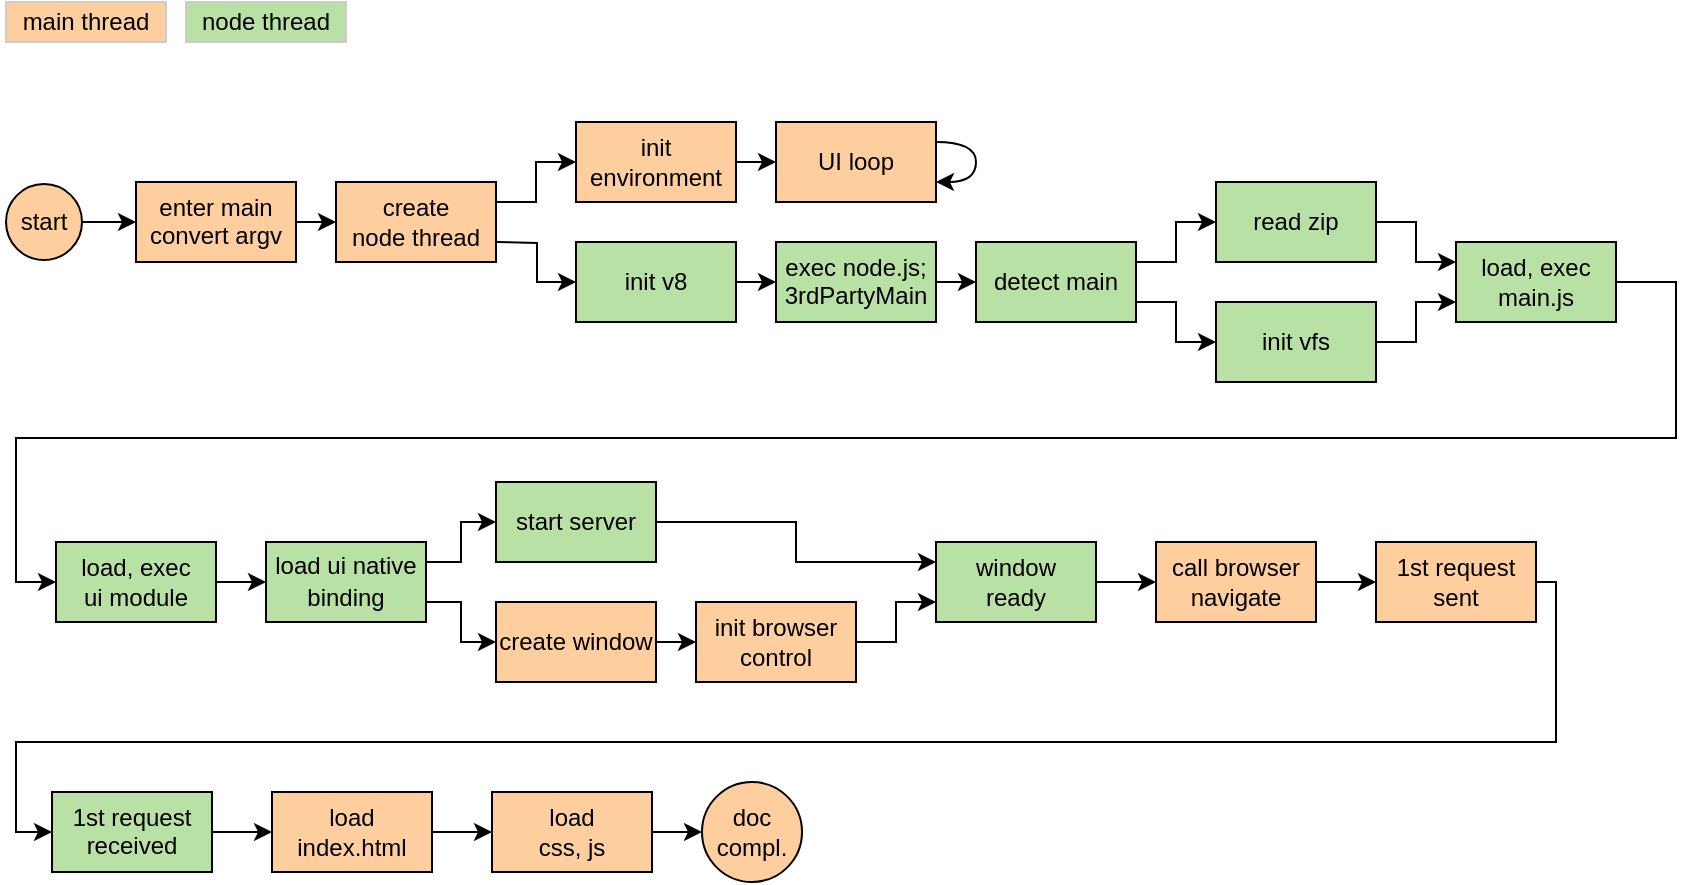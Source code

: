 <mxfile userAgent="Mozilla/5.0 (Windows NT 6.3; WOW64) AppleWebKit/537.36 (KHTML, like Gecko) Chrome/42.0.231.22 Safari/537.36" type="dropbox"><diagram><mxGraphModel dx="1018" dy="450" grid="1" gridSize="10" guides="1" tooltips="1" connect="1" fold="1" page="1" pageScale="1" pageWidth="1169" pageHeight="826" background="none" style="default-style2" math="0"><root><mxCell id="0"/><mxCell id="1" parent="0"/><mxCell id="2" value="enter main&lt;div&gt;&lt;span style=&quot;line-height: 1.26&quot;&gt;convert argv&lt;/span&gt;&lt;/div&gt;" style="whiteSpace=wrap;html=1;fillColor=#FFCE9F;strokeColor=#000000" parent="1" vertex="1"><mxGeometry x="120" y="130" width="80" height="40" as="geometry"/></mxCell><mxCell id="5" value="start" style="ellipse;whiteSpace=wrap;html=1;fillColor=#FFCE9F" parent="1" vertex="1"><mxGeometry x="55" y="131" width="38" height="38" as="geometry"/></mxCell><mxCell id="7" value="create&lt;div&gt;node thread&lt;/div&gt;" style="whiteSpace=wrap;html=1;fillColor=#FFCE9F;strokeColor=#000000" parent="1" vertex="1"><mxGeometry x="220" y="130" width="80" height="40" as="geometry"/></mxCell><mxCell id="12" value="init v8" style="whiteSpace=wrap;html=1;fillColor=#B9E0A5;strokeColor=#000000" parent="1" vertex="1"><mxGeometry x="340" y="160" width="80" height="40" as="geometry"/></mxCell><mxCell id="14" value="exec node.js;&lt;div&gt;&lt;span style=&quot;line-height: 1.26&quot;&gt;3rdPartyMain&lt;/span&gt;&lt;/div&gt;" style="whiteSpace=wrap;html=1;fillColor=#B9E0A5;strokeColor=#000000" parent="1" vertex="1"><mxGeometry x="440" y="160" width="80" height="40" as="geometry"/></mxCell><mxCell id="16" value="init vfs" style="whiteSpace=wrap;html=1;fillColor=#B9E0A5;strokeColor=#000000" parent="1" vertex="1"><mxGeometry x="660" y="190" width="80" height="40" as="geometry"/></mxCell><mxCell id="17" value="read zip" style="whiteSpace=wrap;html=1;fillColor=#B9E0A5;strokeColor=#000000" parent="1" vertex="1"><mxGeometry x="660" y="130" width="80" height="40" as="geometry"/></mxCell><mxCell id="18" value="detect main" style="whiteSpace=wrap;html=1;fillColor=#B9E0A5;strokeColor=#000000" parent="1" vertex="1"><mxGeometry x="540" y="160" width="80" height="40" as="geometry"/></mxCell><mxCell id="19" value="load, exec&lt;div&gt;main.js&lt;/div&gt;" style="whiteSpace=wrap;html=1;fillColor=#B9E0A5;strokeColor=#000000" parent="1" vertex="1"><mxGeometry x="780" y="160" width="80" height="40" as="geometry"/></mxCell><mxCell id="20" value="load, exec&lt;div&gt;ui module&lt;/div&gt;" style="whiteSpace=wrap;html=1;fillColor=#B9E0A5;strokeColor=#000000" parent="1" vertex="1"><mxGeometry x="80" y="310" width="80" height="40" as="geometry"/></mxCell><mxCell id="21" value="load&amp;nbsp;&lt;span style=&quot;line-height: 1.26&quot;&gt;ui native&lt;/span&gt;&lt;div&gt;&lt;span style=&quot;line-height: 1.26&quot;&gt;binding&lt;/span&gt;&lt;/div&gt;" style="whiteSpace=wrap;html=1;fillColor=#B9E0A5;strokeColor=#000000" parent="1" vertex="1"><mxGeometry x="185" y="310" width="80" height="40" as="geometry"/></mxCell><mxCell id="22" value="start server" style="whiteSpace=wrap;html=1;fillColor=#B9E0A5;strokeColor=#000000" parent="1" vertex="1"><mxGeometry x="300" y="280" width="80" height="40" as="geometry"/></mxCell><mxCell id="23" value="create window" style="whiteSpace=wrap;html=1;fillColor=#FFCE9F;strokeColor=#000000" parent="1" vertex="1"><mxGeometry x="300" y="340" width="80" height="40" as="geometry"/></mxCell><mxCell id="26" value="init browser control" style="whiteSpace=wrap;html=1;fillColor=#FFCE9F;strokeColor=#000000" parent="1" vertex="1"><mxGeometry x="400" y="340" width="80" height="40" as="geometry"/></mxCell><mxCell id="27" value="1st request&lt;div&gt;&lt;span style=&quot;line-height: 1.26&quot;&gt;received&lt;/span&gt;&lt;/div&gt;" style="whiteSpace=wrap;html=1;fillColor=#B9E0A5;strokeColor=#000000" parent="1" vertex="1"><mxGeometry x="78" y="435" width="80" height="40" as="geometry"/></mxCell><mxCell id="28" value="load&lt;div&gt;index.html&lt;/div&gt;" style="whiteSpace=wrap;html=1;fillColor=#FFCE9F;strokeColor=#000000" parent="1" vertex="1"><mxGeometry x="188" y="435" width="80" height="40" as="geometry"/></mxCell><mxCell id="33" style="edgeStyle=orthogonalEdgeStyle;rounded=0;html=1;exitX=1;exitY=0.5" parent="1" source="5" target="2" edge="1"><mxGeometry relative="1" as="geometry"/></mxCell><mxCell id="37" style="edgeStyle=orthogonalEdgeStyle;rounded=0;html=1;exitX=1;exitY=0.5;entryX=0;entryY=0.5" parent="1" source="2" target="7" edge="1"><mxGeometry relative="1" as="geometry"/></mxCell><mxCell id="41" style="edgeStyle=orthogonalEdgeStyle;rounded=0;html=1;exitX=1;exitY=0.5;entryX=0;entryY=0.5" parent="1" source="12" target="14" edge="1"><mxGeometry relative="1" as="geometry"/></mxCell><mxCell id="50" style="edgeStyle=orthogonalEdgeStyle;rounded=0;html=1;exitX=1;exitY=0.5;entryX=0;entryY=0.5" parent="1" source="19" target="20" edge="1"><mxGeometry relative="1" as="geometry"><mxPoint x="70" y="390" as="targetPoint"/><Array as="points"><mxPoint x="890" y="180"/><mxPoint x="890" y="258"/><mxPoint x="60" y="258"/><mxPoint x="60" y="330"/></Array></mxGeometry></mxCell><mxCell id="51" style="edgeStyle=orthogonalEdgeStyle;rounded=0;html=1;exitX=1;exitY=0.5;entryX=0;entryY=0.5" parent="1" source="20" target="21" edge="1"><mxGeometry relative="1" as="geometry"/></mxCell><mxCell id="59" style="edgeStyle=orthogonalEdgeStyle;rounded=0;html=1;exitX=1;exitY=0.5;entryX=0;entryY=0.5" parent="1" source="27" target="28" edge="1"><mxGeometry relative="1" as="geometry"/></mxCell><mxCell id="63" style="edgeStyle=orthogonalEdgeStyle;rounded=0;html=1;entryX=0;entryY=0.5" parent="1" target="12" edge="1"><mxGeometry relative="1" as="geometry"><mxPoint x="300" y="160" as="sourcePoint"/></mxGeometry></mxCell><mxCell id="65" value="main thread" style="whiteSpace=wrap;html=1;fillColor=#FFCE9F;strokeColor=#CCCCCC" parent="1" vertex="1"><mxGeometry x="55" y="40" width="80" height="20" as="geometry"/></mxCell><mxCell id="66" value="node thread" style="whiteSpace=wrap;html=1;fillColor=#B9E0A5;strokeColor=#CCCCCC" parent="1" vertex="1"><mxGeometry x="145" y="40" width="80" height="20" as="geometry"/></mxCell><mxCell id="71" value="doc&lt;div&gt;compl.&lt;/div&gt;" style="ellipse;whiteSpace=wrap;html=1;fillColor=#FFCE9F" parent="1" vertex="1"><mxGeometry x="403" y="430" width="50" height="50" as="geometry"/></mxCell><mxCell id="73" style="edgeStyle=orthogonalEdgeStyle;rounded=0;html=1;exitX=1;exitY=0.5;entryX=0;entryY=0.5" parent="1" source="23" target="26" edge="1"><mxGeometry relative="1" as="geometry"/></mxCell><mxCell id="78" value="UI loop" style="whiteSpace=wrap;html=1;fillColor=#FFCE9F;strokeColor=#000000" parent="1" vertex="1"><mxGeometry x="440" y="100" width="80" height="40" as="geometry"/></mxCell><mxCell id="79" value="init&lt;div&gt;environment&lt;/div&gt;" style="whiteSpace=wrap;html=1;fillColor=#FFCE9F;strokeColor=#000000" parent="1" vertex="1"><mxGeometry x="340" y="100" width="80" height="40" as="geometry"/></mxCell><mxCell id="81" style="edgeStyle=orthogonalEdgeStyle;rounded=0;html=1;exitX=1;exitY=0.25;entryX=0;entryY=0.5" parent="1" source="7" target="79" edge="1"><mxGeometry relative="1" as="geometry"/></mxCell><mxCell id="82" style="edgeStyle=orthogonalEdgeStyle;rounded=0;html=1;exitX=1;exitY=0.5;entryX=0;entryY=0.5" parent="1" source="79" target="78" edge="1"><mxGeometry relative="1" as="geometry"/></mxCell><mxCell id="85" style="edgeStyle=orthogonalEdgeStyle;curved=1;rounded=0;html=1;exitX=1;exitY=0.25" parent="1" source="78" target="78" edge="1"><mxGeometry relative="1" as="geometry"/></mxCell><mxCell id="86" style="rounded=0;html=1;exitX=1;exitY=0.5;entryX=0;entryY=0.5" parent="1" source="14" target="18" edge="1"><mxGeometry relative="1" as="geometry"/></mxCell><mxCell id="87" style="edgeStyle=orthogonalEdgeStyle;rounded=0;html=1;exitX=1;exitY=0.25;entryX=0;entryY=0.5" parent="1" source="18" target="17" edge="1"><mxGeometry relative="1" as="geometry"/></mxCell><mxCell id="88" style="edgeStyle=orthogonalEdgeStyle;rounded=0;html=1;exitX=1;exitY=0.75;entryX=0;entryY=0.5" parent="1" source="18" target="16" edge="1"><mxGeometry relative="1" as="geometry"/></mxCell><mxCell id="89" style="edgeStyle=orthogonalEdgeStyle;rounded=0;html=1;exitX=1;exitY=0.5;entryX=0;entryY=0.25" parent="1" source="17" target="19" edge="1"><mxGeometry relative="1" as="geometry"/></mxCell><mxCell id="90" style="edgeStyle=orthogonalEdgeStyle;rounded=0;html=1;exitX=1;exitY=0.5;entryX=0;entryY=0.75" parent="1" source="16" target="19" edge="1"><mxGeometry relative="1" as="geometry"/></mxCell><mxCell id="95" style="edgeStyle=orthogonalEdgeStyle;rounded=0;html=1;exitX=1;exitY=0.25;entryX=0;entryY=0.5" parent="1" source="21" target="22" edge="1"><mxGeometry relative="1" as="geometry"/></mxCell><mxCell id="96" style="edgeStyle=orthogonalEdgeStyle;rounded=0;html=1;exitX=1;exitY=0.75;entryX=0;entryY=0.5" parent="1" source="21" target="23" edge="1"><mxGeometry relative="1" as="geometry"/></mxCell><mxCell id="122" value="load&lt;div&gt;css, js&lt;/div&gt;" style="whiteSpace=wrap;html=1;fillColor=#FFCE9F;strokeColor=#000000" vertex="1" parent="1"><mxGeometry x="298" y="435" width="80" height="40" as="geometry"/></mxCell><mxCell id="123" style="edgeStyle=orthogonalEdgeStyle;rounded=0;html=1;exitX=1;exitY=0.5;entryX=0;entryY=0.5" edge="1" parent="1" source="28" target="122"><mxGeometry relative="1" as="geometry"/></mxCell><mxCell id="124" style="edgeStyle=orthogonalEdgeStyle;rounded=0;html=1;exitX=1;exitY=0.5;entryX=0;entryY=0.5" edge="1" parent="1" source="122" target="71"><mxGeometry relative="1" as="geometry"/></mxCell><mxCell id="125" value="window&lt;div&gt;ready&lt;/div&gt;" style="whiteSpace=wrap;html=1;fillColor=#B9E0A5;strokeColor=#000000" vertex="1" parent="1"><mxGeometry x="520" y="310" width="80" height="40" as="geometry"/></mxCell><mxCell id="126" style="edgeStyle=orthogonalEdgeStyle;rounded=0;html=1;exitX=1;exitY=0.5;entryX=0;entryY=0.75" edge="1" parent="1" source="26" target="125"><mxGeometry relative="1" as="geometry"/></mxCell><mxCell id="127" style="edgeStyle=orthogonalEdgeStyle;rounded=0;html=1;exitX=1;exitY=0.5;entryX=0;entryY=0.25" edge="1" parent="1" source="22" target="125"><mxGeometry relative="1" as="geometry"/></mxCell><mxCell id="128" value="call browser&lt;div&gt;navigate&lt;/div&gt;" style="whiteSpace=wrap;html=1;fillColor=#FFCE9F;strokeColor=#000000" vertex="1" parent="1"><mxGeometry x="630" y="310" width="80" height="40" as="geometry"/></mxCell><mxCell id="129" style="edgeStyle=orthogonalEdgeStyle;rounded=0;html=1;exitX=1;exitY=0.5;entryX=0;entryY=0.5" edge="1" parent="1" source="125" target="128"><mxGeometry relative="1" as="geometry"/></mxCell><mxCell id="130" value="1st request&lt;div&gt;sent&lt;/div&gt;" style="whiteSpace=wrap;html=1;fillColor=#FFCE9F;strokeColor=#000000" vertex="1" parent="1"><mxGeometry x="740" y="310" width="80" height="40" as="geometry"/></mxCell><mxCell id="131" style="edgeStyle=orthogonalEdgeStyle;rounded=0;html=1;exitX=1;exitY=0.5;entryX=0;entryY=0.5" edge="1" parent="1" source="128" target="130"><mxGeometry relative="1" as="geometry"/></mxCell><mxCell id="132" style="edgeStyle=orthogonalEdgeStyle;rounded=0;html=1;exitX=1;exitY=0.5;entryX=0;entryY=0.5" edge="1" parent="1" source="130" target="27"><mxGeometry relative="1" as="geometry"><Array as="points"><mxPoint x="830" y="330"/><mxPoint x="830" y="410"/><mxPoint x="60" y="410"/><mxPoint x="60" y="455"/></Array></mxGeometry></mxCell></root></mxGraphModel></diagram></mxfile>